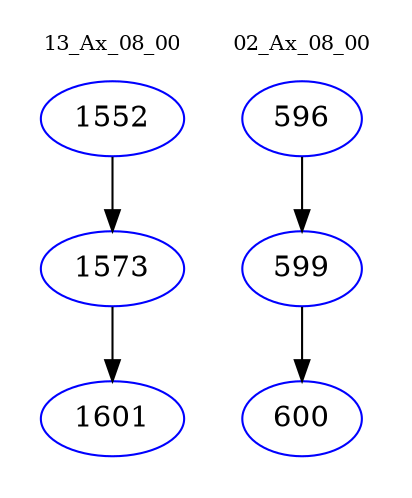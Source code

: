digraph{
subgraph cluster_0 {
color = white
label = "13_Ax_08_00";
fontsize=10;
T0_1552 [label="1552", color="blue"]
T0_1552 -> T0_1573 [color="black"]
T0_1573 [label="1573", color="blue"]
T0_1573 -> T0_1601 [color="black"]
T0_1601 [label="1601", color="blue"]
}
subgraph cluster_1 {
color = white
label = "02_Ax_08_00";
fontsize=10;
T1_596 [label="596", color="blue"]
T1_596 -> T1_599 [color="black"]
T1_599 [label="599", color="blue"]
T1_599 -> T1_600 [color="black"]
T1_600 [label="600", color="blue"]
}
}
